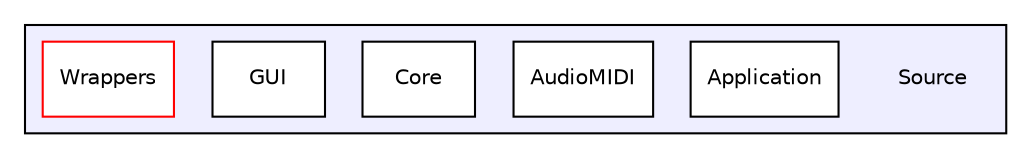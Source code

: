 digraph "Source" {
  compound=true
  node [ fontsize="10", fontname="Helvetica"];
  edge [ labelfontsize="10", labelfontname="Helvetica"];
  subgraph clusterdir_74389ed8173ad57b461b9d623a1f3867 {
    graph [ bgcolor="#eeeeff", pencolor="black", label="" URL="dir_74389ed8173ad57b461b9d623a1f3867.html"];
    dir_74389ed8173ad57b461b9d623a1f3867 [shape=plaintext label="Source"];
    dir_673a4513849d35392184061423983882 [shape=box label="Application" color="black" fillcolor="white" style="filled" URL="dir_673a4513849d35392184061423983882.html"];
    dir_c3feaf491842e219751c3e4aa12962b3 [shape=box label="AudioMIDI" color="black" fillcolor="white" style="filled" URL="dir_c3feaf491842e219751c3e4aa12962b3.html"];
    dir_1ad6433457b0067ef8f54a4fa85f5c9a [shape=box label="Core" color="black" fillcolor="white" style="filled" URL="dir_1ad6433457b0067ef8f54a4fa85f5c9a.html"];
    dir_f62acd82481d2cf3a26c00822e927928 [shape=box label="GUI" color="black" fillcolor="white" style="filled" URL="dir_f62acd82481d2cf3a26c00822e927928.html"];
    dir_fd05f5edf3b493c31092ea4c9fd7a9ee [shape=box label="Wrappers" color="red" fillcolor="white" style="filled" URL="dir_fd05f5edf3b493c31092ea4c9fd7a9ee.html"];
  }
}

